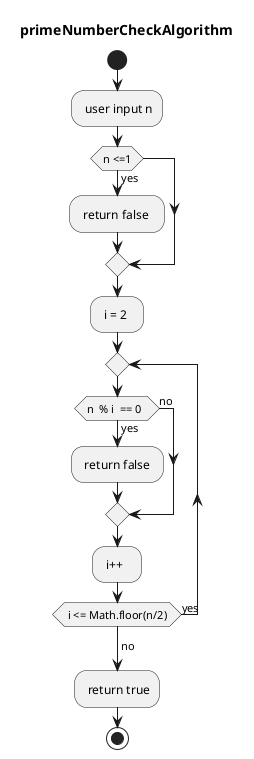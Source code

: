 @startuml
    title primeNumberCheckAlgorithm
    start
    : user input n;  
    if(n <=1) then (yes) 
    : return false  ;
    endif 
    : i = 2  ;  
    repeat 
    if(n  % i  == 0  ) then (yes)
        : return false ;  
    else (no) 
    endif 
    : i++   ;
    repeat  while ( i <= Math.floor(n/2) ) is(yes)
    -> no ; 
    : return true;
    stop
@enduml
